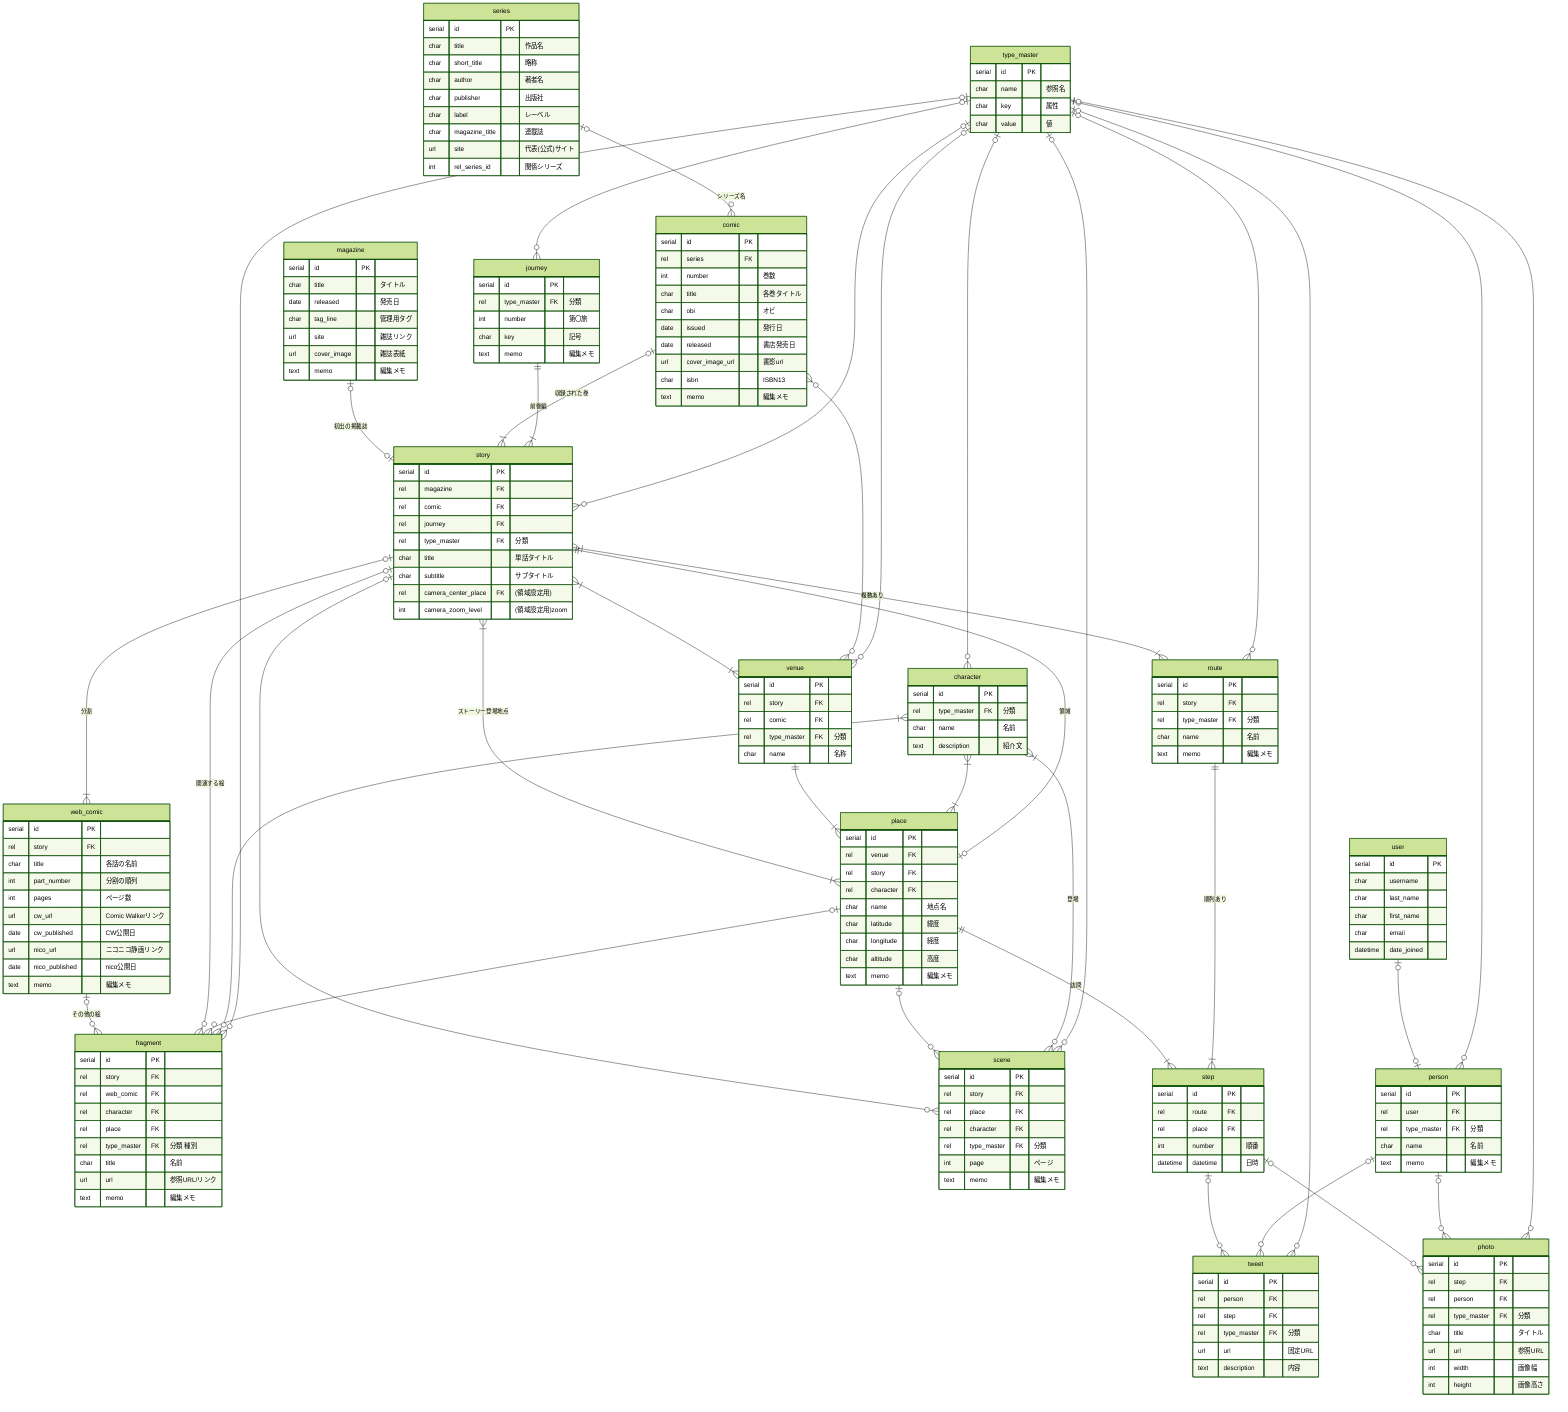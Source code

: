 %%{init:{'theme':'forest'}}%%

erDiagram
    series |o--o{ comic : "シリーズ名"
    %% magazine 雑誌に載らないストーリー、掲載がない号もある 雑誌連載はWeb連載時には分割されている
    magazine |o--o| story : "初出の掲載誌"
    %% story Web掲載された単話、「単行本に未収録」もあり
    story |o--|{ web_comic : "分割"
    %% web_comic ストーリー以外のWeb連載に登場した絵
    web_comic |o--o{ fragment : "その他の絵"
    comic |o--|{ story : "収録された巻"
    %% journey 第〇旅が前後編に分割されるケース 同じ場所が複数の旅に登場する場合あり
    journey ||--|{ story : "前後編"
    %% story その他雑多な絵に関連する単話
    story |o--o{ fragment : "関連する絵"
    story |o--o{ scene : ""
    story }|--|{ venue : ""
    story }|--|{ place : "ストーリー登場地点"
    %% camera_center_place ストーリー登場地点を含む領域(四角形)の中心座標
    place |o--|| story : "領域"
    %% story 単話に登場する地点をルートとして表現する
    story }|--|{ route : "複数あり"
    place ||--|{ step : "訪問"
    route ||--|{ step : "順列あり"
    venue ||--|{ place : ""
    comic }o--o{ venue : ""
    place |o--o{ fragment : ""
    place |o--o{ scene : ""
    step |o--o{ tweet : ""
    step |o--o{ photo : ""
    character }|--|{ place : ""
    character }|--o{ fragment : ""
    %% character 登場するキャラクター
    character }|--o{ scene : "登場"
    person |o--o{ tweet : ""
    person |o--o{ photo : ""
    %% user "認証情報とユーザー情報の紐付け"
    user |o--o| person : ""
    type_master |o--o{ character : ""
    type_master |o--o{ fragment : ""
    type_master |o--o{ journey : ""
    type_master |o--o{ person : ""
    type_master |o--o{ photo : ""
    type_master |o--o{ route : ""
    type_master |o--o{ scene : ""
    type_master |o--o{ story : ""
    type_master |o--o{ tweet : ""
    type_master |o--o{ venue : ""


%% ざつ旅 鈴ヶ森ちか短編集(仮)

%% series 正シリーズと番外シリーズは、別々に登録する ※巻数が自然数の順列になる [リソース]
series {
    serial id PK
    %% 正確な作品の名称
    char title "作品名"
    %% 略称や通称で代表的なもの
    char short_title "略称"
    %% 著者複数名の場合は、代表者をカンマ区切りで列挙する
    char author "著者名"
    %% 出版社 例：KADOKAWA
    char publisher "出版社"
    %% コミック・シリーズのレーベル名称 例：電撃コミックスNEXT
    char label "レーベル"
    %% 雑誌連載の誌名か、Web連載のレーベル名称
    char magazine_title "連載誌"
    %% 公式サイトや他のWebサイトから代表するものを1件
    url site "代表(公式)サイト"
    %% モデルにはあえてリレーションを定義せず (単方向リスト)
    int rel_series_id "関係シリーズ"
}

%% comic 単行本 1巻、2巻、…。単巻のみの場合はseries=NULL [リソース]
comic {
    serial id PK
    rel series FK
    %% 第n巻 作品毎に呼び方のバリエーションがある
    int number "巻数"
    %% 例：ざつ旅-That's Journey- 1
    char title "各巻タイトル"
    %% 特徴的な帯の文言
    char obi "オビ"
    %% 巻末の奥付にある、初版発行日
    date issued "発行日"
    date released "書店発売日"
    %% 版元ドットコムの書誌情報DBより
    url cover_image_url "書影url"
    char isbn "ISBN13"
    text memo "編集メモ"
}

%% web_comic Web連載 第1旅(1)、番外旅、一枚モノ、… [リソース]
web_comic {
    serial id PK
    rel story FK
    char title "各話の名前"
    int part_number "分割の順列"
    int pages "ページ数"
    url cw_url "Comic Walkerリンク"
    date cw_published "CW公開日"
    url nico_url "ニコニコ静画リンク"
    date nico_published "nico公開日"
    text memo "編集メモ"
}

%% magazine 雑誌連載 マオウ [イベント]
magazine {
    serial id PK
    %% 雑誌のタイトル 例：電撃マオウ 2020年1月号
    char title "タイトル"
    %% 書店等での発売日 ※タイトルの月の2か月前27日前後
    date released "発売日"
    %% 表紙や付録になった号、などを表すタグ
    char tag_line "管理用タグ"
    %% https://dengekimaoh.jp/magazine/magazine-12240.html
    url site "雑誌リンク"
    %% https://dengekimaoh.jp/archives/008/202208/941abdc5a8102a20bb186ae99e37f234c96e5209270d10b52c0293a2419db042.jpg
    url cover_image "雑誌表紙"
    text memo "編集メモ"
}

%% type_master 分類型の項目の選択肢マスター [リソース]
type_master {
    serial id PK
    char name "参照名"
    char key "属性"
    char value "値"
}

%% fragment その他媒体 表紙カラー、店舗特典、ポスター、別冊、雑誌付録。コミック収録と未収録がある [リソース]
fragment {
    serial id PK
    rel story FK
    rel web_comic FK
    rel character FK
    rel place FK
    rel type_master FK "分類 種別"
    char title "名前"
    url url "参照URL/リンク"
    text memo "編集メモ"
}

%% journey 第〇旅、番外旅 [イベント]
journey {
    serial id PK
    %% type_master 1:本編 2:番外旅 9:その他 ToDo
    rel type_master FK "分類"
    int number "第〇旅"
    char key "記号"
    text memo "編集メモ"
}

%% story 単行本の単話 第〇旅前編、第〇旅後編。コミック未収録もある [イベント]
story {
    serial id PK
    rel magazine FK
    rel comic FK
    rel journey FK
    %% type_master 本編、番外旅、おうちで料理 ToDo
    rel type_master FK "分類"
    char title "単話タイトル"
    char subtitle "サブタイトル"
    %% place story このストーリーに登場する主な地点をすべて包含するような範囲(四角形)の中心
    rel camera_center_place FK "(領域設定用)"
    int camera_zoom_level "(領域設定用)zoom"
}

%% route 経路 placeを組み合わせて経路とする [リソース]
route {
    serial id PK
    rel story FK
    %% type_master 鈴ヶ森さんツイ、作者、マップ取り込み、調整済 ToDo
    rel type_master FK "分類"
    char name "名前"
    text memo "編集メモ"
}

%% venue 目的地 会津、松島、那須、… [リソース]
venue {
    serial id PK
    rel story FK
    rel comic FK
    %% type_master 1:都道府県 2:市区町村 3:番地等の細かい行政界 5:著名観光地 6:ランドマーク、顕著な建造物、施設 7:道、航路、等
    rel type_master FK "分類"
    char name "名称"
}

%% place 場所 東京駅の顔出しパネル、登場店舗、宿泊場所、観光名所、施設、交通拠点 [リソース]
place {
    serial id PK
    rel venue FK
    rel story FK
    rel character FK
    char name "地点名"
    char latitude "緯度"
    char longitude "経度"
    char altitude "高度"
    text memo "編集メモ"
}

%% step 訪問 routeに含まれる地点を訪れた日時 [イベント]
step {
    serial id PK
    rel route FK
    rel place FK
    int number "順番"
    datetime datetime "日時"
}

%% scene シーン 名シーン、ざつ旅ARのマーカー [イベント]
scene {
    serial id PK
    rel story FK
    rel place FK
    rel character FK
    rel type_master FK "分類"
    %% コミック掲載ページ
    int page "ページ"
    text memo "編集メモ"
}

%% character キャラクター 主要5人、編集部、他 [リソース]
character {
    serial id PK
    %% type_master character ToDo
    rel type_master FK "分類"
    char name "名前"
    text description "紹介文"
}

%% photo flickr (google place photo api有料) [リソース]
photo {
    serial id PK
    rel step FK
    rel person FK
    %% type_master photo 出典別？ ToDo
    rel type_master FK "分類"
    char title "タイトル"
    url url "参照URL"
    int width "画像幅"
    int height "画像高さ"
}

%% tweet Twitter 石坂さん、鈴ヶ森さん、読者等、無関係 [リソース]
tweet {
    serial id PK
    rel person FK
    rel step FK
    %% type_master tweet 鈴ヶ森さん、作者、巡礼・追走、 ToDo
    rel type_master FK "分類"
    url url "固定URL"
    text description "内容"
}

%% person コンテンツの作者 ツイート/写真を撮影した人 [リソース]
person {
    serial id PK
    rel user FK
    %% type_master person ToDo
    rel type_master FK "分類"
    char name "名前"
    text memo "編集メモ"
}

%% user ユーザー 利用者 [リソース]
user {
    serial id PK
    char username
    char last_name
    char first_name
    char email
    datetime date_joined
}

%% role [リソース]
%% permission 権限 [イベント]